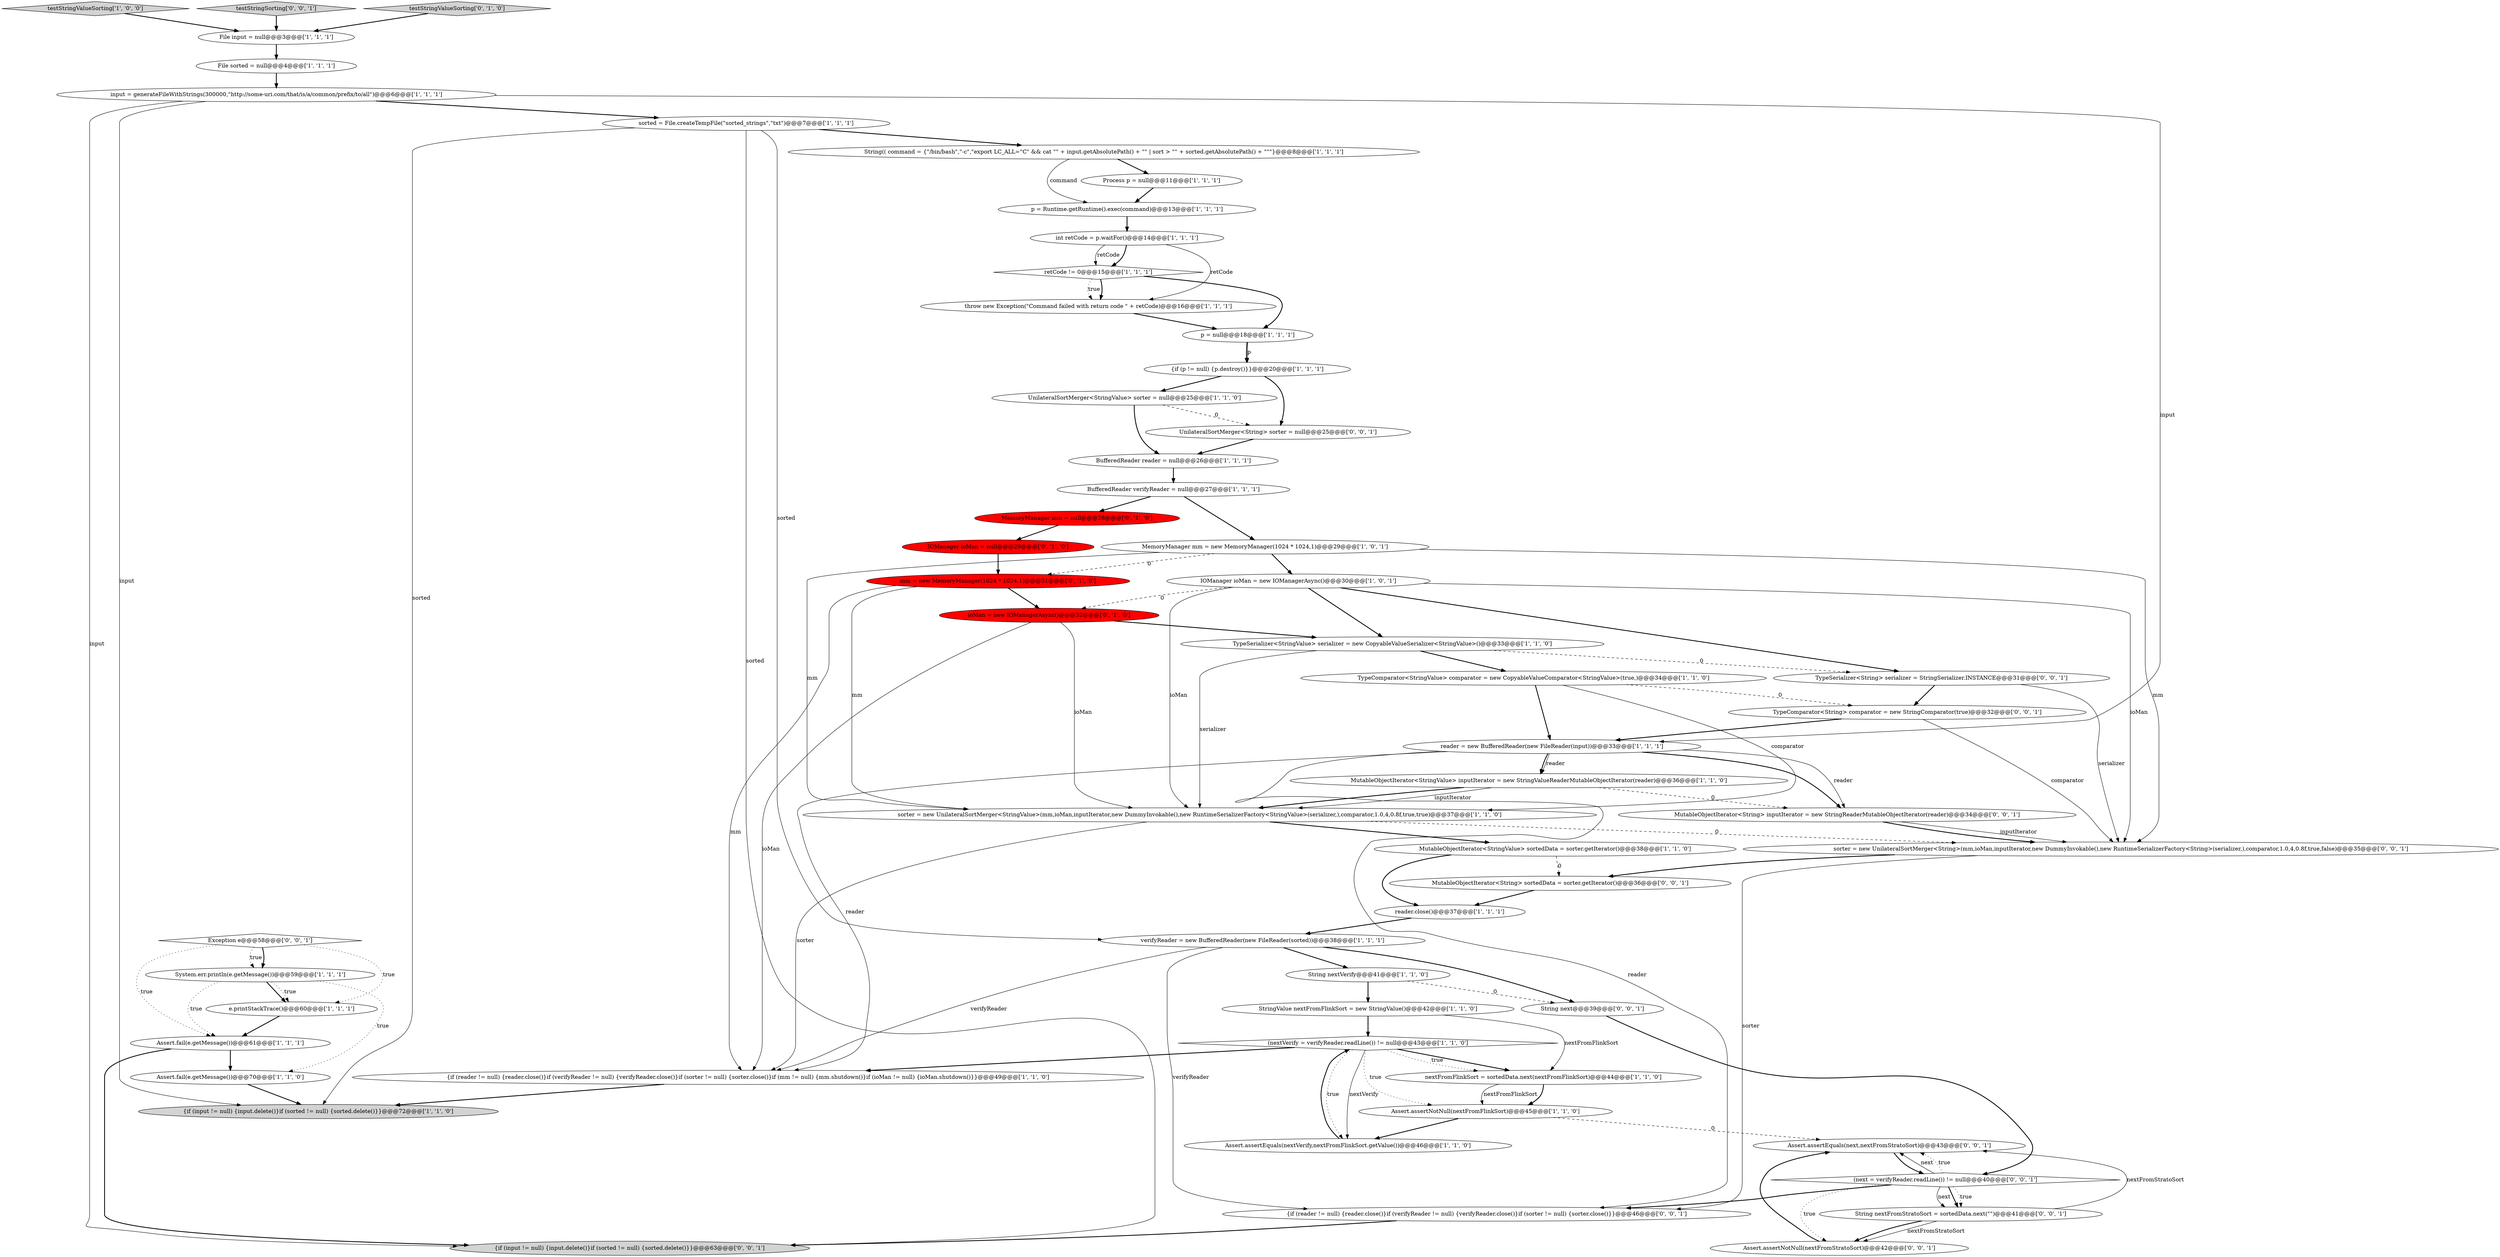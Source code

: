 digraph {
1 [style = filled, label = "int retCode = p.waitFor()@@@14@@@['1', '1', '1']", fillcolor = white, shape = ellipse image = "AAA0AAABBB1BBB"];
47 [style = filled, label = "TypeSerializer<String> serializer = StringSerializer.INSTANCE@@@31@@@['0', '0', '1']", fillcolor = white, shape = ellipse image = "AAA0AAABBB3BBB"];
34 [style = filled, label = "p = Runtime.getRuntime().exec(command)@@@13@@@['1', '1', '1']", fillcolor = white, shape = ellipse image = "AAA0AAABBB1BBB"];
30 [style = filled, label = "String nextVerify@@@41@@@['1', '1', '0']", fillcolor = white, shape = ellipse image = "AAA0AAABBB1BBB"];
6 [style = filled, label = "reader.close()@@@37@@@['1', '1', '1']", fillcolor = white, shape = ellipse image = "AAA0AAABBB1BBB"];
16 [style = filled, label = "UnilateralSortMerger<StringValue> sorter = null@@@25@@@['1', '1', '0']", fillcolor = white, shape = ellipse image = "AAA0AAABBB1BBB"];
49 [style = filled, label = "UnilateralSortMerger<String> sorter = null@@@25@@@['0', '0', '1']", fillcolor = white, shape = ellipse image = "AAA0AAABBB3BBB"];
56 [style = filled, label = "TypeComparator<String> comparator = new StringComparator(true)@@@32@@@['0', '0', '1']", fillcolor = white, shape = ellipse image = "AAA0AAABBB3BBB"];
4 [style = filled, label = "File input = null@@@3@@@['1', '1', '1']", fillcolor = white, shape = ellipse image = "AAA0AAABBB1BBB"];
48 [style = filled, label = "{if (input != null) {input.delete()}if (sorted != null) {sorted.delete()}}@@@63@@@['0', '0', '1']", fillcolor = lightgray, shape = ellipse image = "AAA0AAABBB3BBB"];
8 [style = filled, label = "Assert.assertEquals(nextVerify,nextFromFlinkSort.getValue())@@@46@@@['1', '1', '0']", fillcolor = white, shape = ellipse image = "AAA0AAABBB1BBB"];
29 [style = filled, label = "String(( command = {\"/bin/bash\",\"-c\",\"export LC_ALL=\"C\" && cat \"\" + input.getAbsolutePath() + \"\" | sort > \"\" + sorted.getAbsolutePath() + \"\"\"}@@@8@@@['1', '1', '1']", fillcolor = white, shape = ellipse image = "AAA0AAABBB1BBB"];
55 [style = filled, label = "String nextFromStratoSort = sortedData.next(\"\")@@@41@@@['0', '0', '1']", fillcolor = white, shape = ellipse image = "AAA0AAABBB3BBB"];
10 [style = filled, label = "BufferedReader verifyReader = null@@@27@@@['1', '1', '1']", fillcolor = white, shape = ellipse image = "AAA0AAABBB1BBB"];
11 [style = filled, label = "p = null@@@18@@@['1', '1', '1']", fillcolor = white, shape = ellipse image = "AAA0AAABBB1BBB"];
7 [style = filled, label = "(nextVerify = verifyReader.readLine()) != null@@@43@@@['1', '1', '0']", fillcolor = white, shape = diamond image = "AAA0AAABBB1BBB"];
18 [style = filled, label = "sorter = new UnilateralSortMerger<StringValue>(mm,ioMan,inputIterator,new DummyInvokable(),new RuntimeSerializerFactory<StringValue>(serializer,),comparator,1.0,4,0.8f,true,true)@@@37@@@['1', '1', '0']", fillcolor = white, shape = ellipse image = "AAA0AAABBB1BBB"];
32 [style = filled, label = "Process p = null@@@11@@@['1', '1', '1']", fillcolor = white, shape = ellipse image = "AAA0AAABBB1BBB"];
9 [style = filled, label = "sorted = File.createTempFile(\"sorted_strings\",\"txt\")@@@7@@@['1', '1', '1']", fillcolor = white, shape = ellipse image = "AAA0AAABBB1BBB"];
19 [style = filled, label = "nextFromFlinkSort = sortedData.next(nextFromFlinkSort)@@@44@@@['1', '1', '0']", fillcolor = white, shape = ellipse image = "AAA0AAABBB1BBB"];
50 [style = filled, label = "Assert.assertEquals(next,nextFromStratoSort)@@@43@@@['0', '0', '1']", fillcolor = white, shape = ellipse image = "AAA0AAABBB3BBB"];
36 [style = filled, label = "testStringValueSorting['1', '0', '0']", fillcolor = lightgray, shape = diamond image = "AAA0AAABBB1BBB"];
52 [style = filled, label = "MutableObjectIterator<String> inputIterator = new StringReaderMutableObjectIterator(reader)@@@34@@@['0', '0', '1']", fillcolor = white, shape = ellipse image = "AAA0AAABBB3BBB"];
41 [style = filled, label = "IOManager ioMan = null@@@29@@@['0', '1', '0']", fillcolor = red, shape = ellipse image = "AAA1AAABBB2BBB"];
26 [style = filled, label = "Assert.fail(e.getMessage())@@@70@@@['1', '1', '0']", fillcolor = white, shape = ellipse image = "AAA0AAABBB1BBB"];
46 [style = filled, label = "Assert.assertNotNull(nextFromStratoSort)@@@42@@@['0', '0', '1']", fillcolor = white, shape = ellipse image = "AAA0AAABBB3BBB"];
51 [style = filled, label = "sorter = new UnilateralSortMerger<String>(mm,ioMan,inputIterator,new DummyInvokable(),new RuntimeSerializerFactory<String>(serializer,),comparator,1.0,4,0.8f,true,false)@@@35@@@['0', '0', '1']", fillcolor = white, shape = ellipse image = "AAA0AAABBB3BBB"];
17 [style = filled, label = "MutableObjectIterator<StringValue> inputIterator = new StringValueReaderMutableObjectIterator(reader)@@@36@@@['1', '1', '0']", fillcolor = white, shape = ellipse image = "AAA0AAABBB1BBB"];
40 [style = filled, label = "MemoryManager mm = null@@@28@@@['0', '1', '0']", fillcolor = red, shape = ellipse image = "AAA1AAABBB2BBB"];
13 [style = filled, label = "reader = new BufferedReader(new FileReader(input))@@@33@@@['1', '1', '1']", fillcolor = white, shape = ellipse image = "AAA0AAABBB1BBB"];
31 [style = filled, label = "File sorted = null@@@4@@@['1', '1', '1']", fillcolor = white, shape = ellipse image = "AAA0AAABBB1BBB"];
54 [style = filled, label = "(next = verifyReader.readLine()) != null@@@40@@@['0', '0', '1']", fillcolor = white, shape = diamond image = "AAA0AAABBB3BBB"];
12 [style = filled, label = "MemoryManager mm = new MemoryManager(1024 * 1024,1)@@@29@@@['1', '0', '1']", fillcolor = white, shape = ellipse image = "AAA0AAABBB1BBB"];
25 [style = filled, label = "TypeSerializer<StringValue> serializer = new CopyableValueSerializer<StringValue>()@@@33@@@['1', '1', '0']", fillcolor = white, shape = ellipse image = "AAA0AAABBB1BBB"];
20 [style = filled, label = "StringValue nextFromFlinkSort = new StringValue()@@@42@@@['1', '1', '0']", fillcolor = white, shape = ellipse image = "AAA0AAABBB1BBB"];
2 [style = filled, label = "throw new Exception(\"Command failed with return code \" + retCode)@@@16@@@['1', '1', '1']", fillcolor = white, shape = ellipse image = "AAA0AAABBB1BBB"];
27 [style = filled, label = "TypeComparator<StringValue> comparator = new CopyableValueComparator<StringValue>(true,)@@@34@@@['1', '1', '0']", fillcolor = white, shape = ellipse image = "AAA0AAABBB1BBB"];
43 [style = filled, label = "testStringSorting['0', '0', '1']", fillcolor = lightgray, shape = diamond image = "AAA0AAABBB3BBB"];
33 [style = filled, label = "{if (reader != null) {reader.close()}if (verifyReader != null) {verifyReader.close()}if (sorter != null) {sorter.close()}if (mm != null) {mm.shutdown()}if (ioMan != null) {ioMan.shutdown()}}@@@49@@@['1', '1', '0']", fillcolor = white, shape = ellipse image = "AAA0AAABBB1BBB"];
57 [style = filled, label = "{if (reader != null) {reader.close()}if (verifyReader != null) {verifyReader.close()}if (sorter != null) {sorter.close()}}@@@46@@@['0', '0', '1']", fillcolor = white, shape = ellipse image = "AAA0AAABBB3BBB"];
3 [style = filled, label = "Assert.fail(e.getMessage())@@@61@@@['1', '1', '1']", fillcolor = white, shape = ellipse image = "AAA0AAABBB1BBB"];
5 [style = filled, label = "Assert.assertNotNull(nextFromFlinkSort)@@@45@@@['1', '1', '0']", fillcolor = white, shape = ellipse image = "AAA0AAABBB1BBB"];
15 [style = filled, label = "e.printStackTrace()@@@60@@@['1', '1', '1']", fillcolor = white, shape = ellipse image = "AAA0AAABBB1BBB"];
0 [style = filled, label = "retCode != 0@@@15@@@['1', '1', '1']", fillcolor = white, shape = diamond image = "AAA0AAABBB1BBB"];
22 [style = filled, label = "input = generateFileWithStrings(300000,\"http://some-uri.com/that/is/a/common/prefix/to/all\")@@@6@@@['1', '1', '1']", fillcolor = white, shape = ellipse image = "AAA0AAABBB1BBB"];
23 [style = filled, label = "BufferedReader reader = null@@@26@@@['1', '1', '1']", fillcolor = white, shape = ellipse image = "AAA0AAABBB1BBB"];
35 [style = filled, label = "{if (p != null) {p.destroy()}}@@@20@@@['1', '1', '1']", fillcolor = white, shape = ellipse image = "AAA0AAABBB1BBB"];
42 [style = filled, label = "mm = new MemoryManager(1024 * 1024,1)@@@31@@@['0', '1', '0']", fillcolor = red, shape = ellipse image = "AAA1AAABBB2BBB"];
44 [style = filled, label = "String next@@@39@@@['0', '0', '1']", fillcolor = white, shape = ellipse image = "AAA0AAABBB3BBB"];
24 [style = filled, label = "System.err.println(e.getMessage())@@@59@@@['1', '1', '1']", fillcolor = white, shape = ellipse image = "AAA0AAABBB1BBB"];
21 [style = filled, label = "IOManager ioMan = new IOManagerAsync()@@@30@@@['1', '0', '1']", fillcolor = white, shape = ellipse image = "AAA0AAABBB1BBB"];
28 [style = filled, label = "MutableObjectIterator<StringValue> sortedData = sorter.getIterator()@@@38@@@['1', '1', '0']", fillcolor = white, shape = ellipse image = "AAA0AAABBB1BBB"];
38 [style = filled, label = "testStringValueSorting['0', '1', '0']", fillcolor = lightgray, shape = diamond image = "AAA0AAABBB2BBB"];
14 [style = filled, label = "verifyReader = new BufferedReader(new FileReader(sorted))@@@38@@@['1', '1', '1']", fillcolor = white, shape = ellipse image = "AAA0AAABBB1BBB"];
39 [style = filled, label = "ioMan = new IOManagerAsync()@@@32@@@['0', '1', '0']", fillcolor = red, shape = ellipse image = "AAA1AAABBB2BBB"];
45 [style = filled, label = "MutableObjectIterator<String> sortedData = sorter.getIterator()@@@36@@@['0', '0', '1']", fillcolor = white, shape = ellipse image = "AAA0AAABBB3BBB"];
53 [style = filled, label = "Exception e@@@58@@@['0', '0', '1']", fillcolor = white, shape = diamond image = "AAA0AAABBB3BBB"];
37 [style = filled, label = "{if (input != null) {input.delete()}if (sorted != null) {sorted.delete()}}@@@72@@@['1', '1', '0']", fillcolor = lightgray, shape = ellipse image = "AAA0AAABBB1BBB"];
1->2 [style = solid, label="retCode"];
27->13 [style = bold, label=""];
54->55 [style = bold, label=""];
28->6 [style = bold, label=""];
30->44 [style = dashed, label="0"];
30->20 [style = bold, label=""];
28->45 [style = dashed, label="0"];
54->57 [style = bold, label=""];
42->33 [style = solid, label="mm"];
14->57 [style = solid, label="verifyReader"];
38->4 [style = bold, label=""];
32->34 [style = bold, label=""];
17->52 [style = dashed, label="0"];
43->4 [style = bold, label=""];
19->5 [style = bold, label=""];
13->17 [style = bold, label=""];
45->6 [style = bold, label=""];
56->51 [style = solid, label="comparator"];
12->51 [style = solid, label="mm"];
53->15 [style = dotted, label="true"];
10->12 [style = bold, label=""];
13->17 [style = solid, label="reader"];
42->18 [style = solid, label="mm"];
53->3 [style = dotted, label="true"];
9->37 [style = solid, label="sorted"];
13->33 [style = solid, label="reader"];
24->3 [style = dotted, label="true"];
46->50 [style = bold, label=""];
19->5 [style = solid, label="nextFromFlinkSort"];
50->54 [style = bold, label=""];
9->29 [style = bold, label=""];
52->51 [style = solid, label="inputIterator"];
41->42 [style = bold, label=""];
54->50 [style = solid, label="next"];
14->30 [style = bold, label=""];
22->48 [style = solid, label="input"];
12->21 [style = bold, label=""];
22->9 [style = bold, label=""];
36->4 [style = bold, label=""];
39->18 [style = solid, label="ioMan"];
1->0 [style = bold, label=""];
21->25 [style = bold, label=""];
18->28 [style = bold, label=""];
12->18 [style = solid, label="mm"];
13->52 [style = solid, label="reader"];
9->14 [style = solid, label="sorted"];
25->27 [style = bold, label=""];
7->33 [style = bold, label=""];
24->26 [style = dotted, label="true"];
21->51 [style = solid, label="ioMan"];
29->32 [style = bold, label=""];
56->13 [style = bold, label=""];
53->24 [style = bold, label=""];
23->10 [style = bold, label=""];
26->37 [style = bold, label=""];
39->25 [style = bold, label=""];
20->7 [style = bold, label=""];
52->51 [style = bold, label=""];
55->46 [style = solid, label="nextFromStratoSort"];
7->8 [style = dotted, label="true"];
14->33 [style = solid, label="verifyReader"];
18->51 [style = dashed, label="0"];
44->54 [style = bold, label=""];
21->47 [style = bold, label=""];
47->56 [style = bold, label=""];
42->39 [style = bold, label=""];
53->24 [style = dotted, label="true"];
3->26 [style = bold, label=""];
29->34 [style = solid, label="command"];
0->11 [style = bold, label=""];
21->18 [style = solid, label="ioMan"];
25->18 [style = solid, label="serializer"];
35->49 [style = bold, label=""];
18->33 [style = solid, label="sorter"];
49->23 [style = bold, label=""];
25->47 [style = dashed, label="0"];
27->56 [style = dashed, label="0"];
16->23 [style = bold, label=""];
15->3 [style = bold, label=""];
21->39 [style = dashed, label="0"];
7->5 [style = dotted, label="true"];
9->48 [style = solid, label="sorted"];
4->31 [style = bold, label=""];
54->50 [style = dotted, label="true"];
12->42 [style = dashed, label="0"];
51->45 [style = bold, label=""];
10->40 [style = bold, label=""];
17->18 [style = solid, label="inputIterator"];
22->13 [style = solid, label="input"];
55->50 [style = solid, label="nextFromStratoSort"];
39->33 [style = solid, label="ioMan"];
33->37 [style = bold, label=""];
13->52 [style = bold, label=""];
7->19 [style = bold, label=""];
2->11 [style = bold, label=""];
47->51 [style = solid, label="serializer"];
24->15 [style = bold, label=""];
5->50 [style = dashed, label="0"];
5->8 [style = bold, label=""];
35->16 [style = bold, label=""];
31->22 [style = bold, label=""];
54->46 [style = dotted, label="true"];
7->19 [style = dotted, label="true"];
34->1 [style = bold, label=""];
13->57 [style = solid, label="reader"];
0->2 [style = bold, label=""];
22->37 [style = solid, label="input"];
14->44 [style = bold, label=""];
11->35 [style = bold, label=""];
27->18 [style = solid, label="comparator"];
8->7 [style = bold, label=""];
57->48 [style = bold, label=""];
6->14 [style = bold, label=""];
3->48 [style = bold, label=""];
55->46 [style = bold, label=""];
7->8 [style = solid, label="nextVerify"];
24->15 [style = dotted, label="true"];
40->41 [style = bold, label=""];
20->19 [style = solid, label="nextFromFlinkSort"];
16->49 [style = dashed, label="0"];
51->57 [style = solid, label="sorter"];
54->55 [style = dotted, label="true"];
54->55 [style = solid, label="next"];
0->2 [style = dotted, label="true"];
1->0 [style = solid, label="retCode"];
17->18 [style = bold, label=""];
11->35 [style = solid, label="p"];
}
